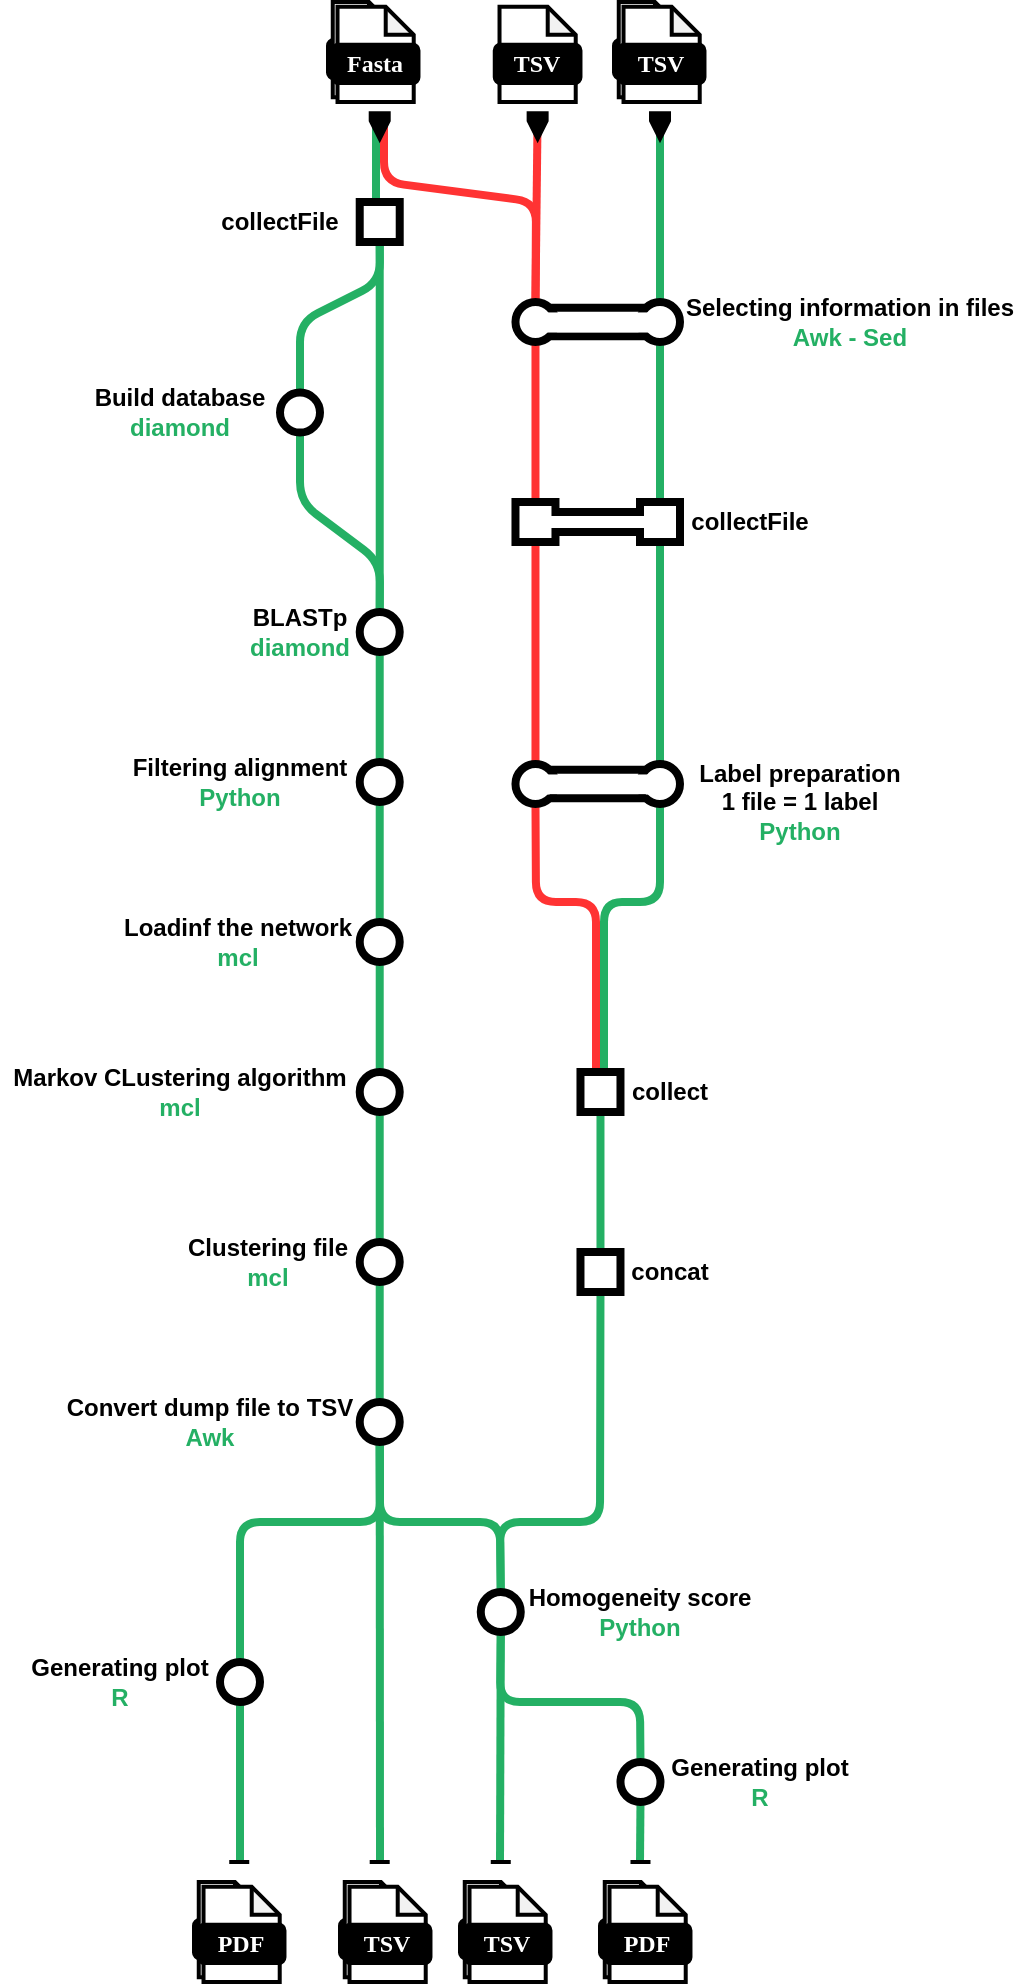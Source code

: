 <mxfile version="24.3.1" type="device">
  <diagram name="Page-1" id="9nXwGs9cTeg_glt61Sc_">
    <mxGraphModel dx="682" dy="383" grid="1" gridSize="10" guides="1" tooltips="1" connect="1" arrows="1" fold="1" page="1" pageScale="1" pageWidth="827" pageHeight="1169" math="0" shadow="0">
      <root>
        <mxCell id="0" />
        <mxCell id="1" parent="0" />
        <mxCell id="K5e5JTWMxoZmhN40_KnM-136" value="" style="endArrow=none;html=1;rounded=1;strokeWidth=4;strokeColor=#FF3333;startSize=2;exitX=0.5;exitY=0;exitDx=0;exitDy=0;" edge="1" parent="1" source="S5FKqw8-091Je8HFVhai-55">
          <mxGeometry width="50" height="50" relative="1" as="geometry">
            <mxPoint x="348" y="170" as="sourcePoint" />
            <mxPoint x="272" y="106" as="targetPoint" />
            <Array as="points">
              <mxPoint x="348" y="150" />
              <mxPoint x="272" y="140" />
            </Array>
          </mxGeometry>
        </mxCell>
        <mxCell id="K5e5JTWMxoZmhN40_KnM-78" value="" style="endArrow=none;html=1;rounded=1;strokeWidth=4;strokeColor=#24B064;exitX=0.5;exitY=1;exitDx=0;exitDy=0;entryX=0.5;entryY=0;entryDx=0;entryDy=0;" edge="1" parent="1" source="K5e5JTWMxoZmhN40_KnM-75" target="S5FKqw8-091Je8HFVhai-32">
          <mxGeometry width="50" height="50" relative="1" as="geometry">
            <mxPoint x="300" y="290" as="sourcePoint" />
            <mxPoint x="340" y="290" as="targetPoint" />
            <Array as="points">
              <mxPoint x="230" y="300" />
              <mxPoint x="270" y="330" />
            </Array>
          </mxGeometry>
        </mxCell>
        <mxCell id="K5e5JTWMxoZmhN40_KnM-52" value="" style="rounded=1;whiteSpace=wrap;html=1;strokeWidth=2;fillColor=#000000;" vertex="1" parent="1">
          <mxGeometry x="244" y="69.048" width="42.859" height="19.048" as="geometry" />
        </mxCell>
        <mxCell id="S5FKqw8-091Je8HFVhai-121" value="" style="endArrow=none;html=1;rounded=1;strokeWidth=4;strokeColor=#FF3333;exitX=0.5;exitY=1;exitDx=0;exitDy=0;" parent="1" source="K5e5JTWMxoZmhN40_KnM-46" edge="1">
          <mxGeometry width="50" height="50" relative="1" as="geometry">
            <mxPoint x="345.74" y="451" as="sourcePoint" />
            <mxPoint x="378" y="584" as="targetPoint" />
            <Array as="points">
              <mxPoint x="348" y="500" />
              <mxPoint x="378" y="500" />
            </Array>
          </mxGeometry>
        </mxCell>
        <mxCell id="S5FKqw8-091Je8HFVhai-114" value="" style="endArrow=none;html=1;rounded=1;strokeWidth=4;strokeColor=#24B064;entryX=0.5;entryY=0;entryDx=0;entryDy=0;exitX=0.5;exitY=1;exitDx=0;exitDy=0;" parent="1" source="S5FKqw8-091Je8HFVhai-56" target="S5FKqw8-091Je8HFVhai-80" edge="1">
          <mxGeometry width="50" height="50" relative="1" as="geometry">
            <mxPoint x="420" y="240" as="sourcePoint" />
            <mxPoint x="750" y="360" as="targetPoint" />
          </mxGeometry>
        </mxCell>
        <mxCell id="S5FKqw8-091Je8HFVhai-1" value="" style="group" parent="1" vertex="1" connectable="0">
          <mxGeometry x="244" y="50" width="45.24" height="50" as="geometry" />
        </mxCell>
        <mxCell id="S5FKqw8-091Je8HFVhai-2" value="" style="shape=note;whiteSpace=wrap;html=1;backgroundOutline=1;darkOpacity=0.05;rounded=1;size=20;strokeWidth=2;" parent="S5FKqw8-091Je8HFVhai-1" vertex="1">
          <mxGeometry x="2.381" width="38.097" height="47.619" as="geometry" />
        </mxCell>
        <mxCell id="S5FKqw8-091Je8HFVhai-4" value="" style="shape=note;whiteSpace=wrap;html=1;backgroundOutline=1;darkOpacity=0.05;rounded=1;size=14;strokeWidth=2;" parent="S5FKqw8-091Je8HFVhai-1" vertex="1">
          <mxGeometry x="4.762" y="2.381" width="38.097" height="47.619" as="geometry" />
        </mxCell>
        <mxCell id="S5FKqw8-091Je8HFVhai-5" value="&lt;font style=&quot;font-size: 12px;&quot; data-font-src=&quot;https://fonts.googleapis.com/css?family=Maven+Pro&quot; face=&quot;Maven Pro&quot; color=&quot;#ffffff&quot;&gt;&lt;b&gt;&lt;font style=&quot;font-size: 12px;&quot;&gt;Fasta&lt;/font&gt;&lt;/b&gt;&lt;/font&gt;" style="rounded=1;whiteSpace=wrap;html=1;strokeWidth=2;fillColor=#000000;" parent="S5FKqw8-091Je8HFVhai-1" vertex="1">
          <mxGeometry x="2.381" y="21.429" width="42.859" height="19.048" as="geometry" />
        </mxCell>
        <mxCell id="S5FKqw8-091Je8HFVhai-33" value="" style="endArrow=none;html=1;rounded=1;strokeWidth=4;strokeColor=#24B064;exitX=0.5;exitY=1;exitDx=0;exitDy=0;entryX=0.5;entryY=0;entryDx=0;entryDy=0;" parent="1" source="K5e5JTWMxoZmhN40_KnM-76" target="S5FKqw8-091Je8HFVhai-32" edge="1">
          <mxGeometry width="50" height="50" relative="1" as="geometry">
            <mxPoint x="269.86" y="174.68" as="sourcePoint" />
            <mxPoint x="270" y="340" as="targetPoint" />
          </mxGeometry>
        </mxCell>
        <mxCell id="S5FKqw8-091Je8HFVhai-34" value="" style="endArrow=none;html=1;rounded=1;strokeWidth=4;strokeColor=#24B064;exitX=0.5;exitY=1;exitDx=0;exitDy=0;entryX=0.5;entryY=0;entryDx=0;entryDy=0;" parent="1" source="S5FKqw8-091Je8HFVhai-32" target="S5FKqw8-091Je8HFVhai-35" edge="1">
          <mxGeometry width="50" height="50" relative="1" as="geometry">
            <mxPoint x="297.48" y="540" as="sourcePoint" />
            <mxPoint x="266" y="550" as="targetPoint" />
          </mxGeometry>
        </mxCell>
        <mxCell id="S5FKqw8-091Je8HFVhai-37" value="" style="endArrow=none;html=1;rounded=1;strokeWidth=4;strokeColor=#24B064;exitX=0.5;exitY=1;exitDx=0;exitDy=0;entryX=0.5;entryY=0;entryDx=0;entryDy=0;" parent="1" source="S5FKqw8-091Je8HFVhai-35" target="S5FKqw8-091Je8HFVhai-36" edge="1">
          <mxGeometry width="50" height="50" relative="1" as="geometry">
            <mxPoint x="326" y="550" as="sourcePoint" />
            <mxPoint x="326" y="630" as="targetPoint" />
          </mxGeometry>
        </mxCell>
        <mxCell id="S5FKqw8-091Je8HFVhai-43" value="" style="endArrow=none;html=1;rounded=1;strokeWidth=4;strokeColor=#24B064;entryX=0.5;entryY=1;entryDx=0;entryDy=0;exitX=0.5;exitY=0;exitDx=0;exitDy=0;" parent="1" source="S5FKqw8-091Je8HFVhai-41" target="S5FKqw8-091Je8HFVhai-36" edge="1">
          <mxGeometry width="50" height="50" relative="1" as="geometry">
            <mxPoint x="356" y="680" as="sourcePoint" />
            <mxPoint x="286" y="670" as="targetPoint" />
          </mxGeometry>
        </mxCell>
        <mxCell id="S5FKqw8-091Je8HFVhai-44" value="" style="endArrow=none;html=1;rounded=1;strokeWidth=4;strokeColor=#24B064;entryX=0.5;entryY=1;entryDx=0;entryDy=0;exitX=0.5;exitY=0;exitDx=0;exitDy=0;" parent="1" source="S5FKqw8-091Je8HFVhai-42" target="S5FKqw8-091Je8HFVhai-41" edge="1">
          <mxGeometry width="50" height="50" relative="1" as="geometry">
            <mxPoint x="276" y="780" as="sourcePoint" />
            <mxPoint x="276" y="670" as="targetPoint" />
          </mxGeometry>
        </mxCell>
        <mxCell id="S5FKqw8-091Je8HFVhai-46" value="&lt;div&gt;&lt;b&gt;Build database&lt;/b&gt;&lt;/div&gt;&lt;div style=&quot;&quot;&gt;&lt;font color=&quot;#24b064&quot;&gt;&lt;b&gt;diamond&lt;/b&gt;&lt;/font&gt;&lt;br&gt;&lt;/div&gt;" style="text;html=1;align=center;verticalAlign=middle;whiteSpace=wrap;rounded=0;" parent="1" vertex="1">
          <mxGeometry x="120" y="240.31" width="100" height="30" as="geometry" />
        </mxCell>
        <mxCell id="S5FKqw8-091Je8HFVhai-47" value="&lt;div&gt;&lt;b&gt;BLASTp&lt;/b&gt;&lt;/div&gt;&lt;div style=&quot;&quot;&gt;&lt;font color=&quot;#24b064&quot; style=&quot;font-size: 12px;&quot;&gt;&lt;b&gt;diamond&lt;br&gt;&lt;/b&gt;&lt;/font&gt;&lt;/div&gt;" style="text;html=1;align=center;verticalAlign=middle;whiteSpace=wrap;rounded=0;" parent="1" vertex="1">
          <mxGeometry x="190" y="350" width="80" height="30" as="geometry" />
        </mxCell>
        <mxCell id="S5FKqw8-091Je8HFVhai-48" value="&lt;div&gt;&lt;b&gt;Filtering alignment&lt;br&gt;&lt;/b&gt;&lt;/div&gt;&lt;div style=&quot;&quot;&gt;&lt;font color=&quot;#24b064&quot;&gt;&lt;b&gt;Python&lt;/b&gt;&lt;/font&gt;&lt;br&gt;&lt;/div&gt;" style="text;html=1;align=center;verticalAlign=middle;whiteSpace=wrap;rounded=0;" parent="1" vertex="1">
          <mxGeometry x="139.86" y="425" width="120" height="30" as="geometry" />
        </mxCell>
        <mxCell id="S5FKqw8-091Je8HFVhai-49" value="&lt;div&gt;&lt;b&gt;Loadinf the network&lt;br&gt;&lt;/b&gt;&lt;/div&gt;&lt;div style=&quot;&quot;&gt;&lt;font color=&quot;#24b064&quot;&gt;&lt;b&gt;mcl&lt;/b&gt;&lt;/font&gt;&lt;br&gt;&lt;/div&gt;" style="text;html=1;align=center;verticalAlign=middle;whiteSpace=wrap;rounded=0;" parent="1" vertex="1">
          <mxGeometry x="139.05" y="505" width="120" height="30" as="geometry" />
        </mxCell>
        <mxCell id="S5FKqw8-091Je8HFVhai-50" value="&lt;div&gt;&lt;b&gt;Markov CLustering algorithm&lt;br&gt;&lt;/b&gt;&lt;/div&gt;&lt;div style=&quot;&quot;&gt;&lt;font style=&quot;font-size: 12px;&quot; color=&quot;#24b064&quot;&gt;&lt;b&gt;mcl&lt;/b&gt;&lt;/font&gt;&lt;br&gt;&lt;/div&gt;" style="text;html=1;align=center;verticalAlign=middle;whiteSpace=wrap;rounded=0;" parent="1" vertex="1">
          <mxGeometry x="80" y="572.5" width="180" height="45" as="geometry" />
        </mxCell>
        <mxCell id="S5FKqw8-091Je8HFVhai-53" value="&lt;div&gt;&lt;b&gt;Clustering file&lt;br&gt;&lt;/b&gt;&lt;/div&gt;&lt;div style=&quot;&quot;&gt;&lt;font color=&quot;#24b064&quot;&gt;&lt;b&gt;mcl&lt;/b&gt;&lt;/font&gt;&lt;br&gt;&lt;/div&gt;" style="text;html=1;align=center;verticalAlign=middle;whiteSpace=wrap;rounded=0;" parent="1" vertex="1">
          <mxGeometry x="169.05" y="665" width="90" height="30" as="geometry" />
        </mxCell>
        <mxCell id="S5FKqw8-091Je8HFVhai-54" value="&lt;div&gt;&lt;b&gt;Convert dump file to TSV&lt;br&gt;&lt;/b&gt;&lt;/div&gt;&lt;div style=&quot;&quot;&gt;&lt;font color=&quot;#24b064&quot;&gt;&lt;b&gt;Awk&lt;br&gt;&lt;/b&gt;&lt;/font&gt;&lt;/div&gt;" style="text;html=1;align=center;verticalAlign=middle;whiteSpace=wrap;rounded=0;" parent="1" vertex="1">
          <mxGeometry x="110.0" y="745" width="150" height="30" as="geometry" />
        </mxCell>
        <mxCell id="S5FKqw8-091Je8HFVhai-59" value="" style="endArrow=none;html=1;rounded=1;strokeWidth=4;strokeColor=#FF3333;entryX=0.5;entryY=0;entryDx=0;entryDy=0;exitX=0;exitY=0.5;exitDx=0;exitDy=0;exitPerimeter=0;" parent="1" target="S5FKqw8-091Je8HFVhai-55" edge="1" source="K5e5JTWMxoZmhN40_KnM-130">
          <mxGeometry width="50" height="50" relative="1" as="geometry">
            <mxPoint x="348.53" y="110" as="sourcePoint" />
            <mxPoint x="350" y="170" as="targetPoint" />
          </mxGeometry>
        </mxCell>
        <mxCell id="S5FKqw8-091Je8HFVhai-61" value="&lt;div&gt;&lt;b&gt;Selecting information in files&lt;br&gt;&lt;/b&gt;&lt;/div&gt;&lt;div style=&quot;&quot;&gt;&lt;font color=&quot;#24b064&quot;&gt;&lt;b&gt;Awk - Sed&lt;/b&gt;&lt;/font&gt;&lt;br&gt;&lt;/div&gt;" style="text;html=1;align=center;verticalAlign=middle;whiteSpace=wrap;rounded=0;" parent="1" vertex="1">
          <mxGeometry x="420" y="195" width="170" height="30" as="geometry" />
        </mxCell>
        <mxCell id="S5FKqw8-091Je8HFVhai-78" value="&lt;div&gt;&lt;b&gt;collectFile&lt;br&gt;&lt;/b&gt;&lt;/div&gt;" style="text;html=1;align=center;verticalAlign=middle;whiteSpace=wrap;rounded=0;" parent="1" vertex="1">
          <mxGeometry x="420" y="295" width="70" height="30" as="geometry" />
        </mxCell>
        <mxCell id="S5FKqw8-091Je8HFVhai-113" value="" style="endArrow=none;html=1;rounded=1;strokeWidth=4;strokeColor=#FF3333;entryX=0.5;entryY=0;entryDx=0;entryDy=0;exitX=0.5;exitY=1;exitDx=0;exitDy=0;" parent="1" source="S5FKqw8-091Je8HFVhai-55" target="S5FKqw8-091Je8HFVhai-77" edge="1">
          <mxGeometry width="50" height="50" relative="1" as="geometry">
            <mxPoint x="348" y="240" as="sourcePoint" />
            <mxPoint x="446" y="360" as="targetPoint" />
          </mxGeometry>
        </mxCell>
        <mxCell id="S5FKqw8-091Je8HFVhai-115" value="" style="endArrow=none;html=1;rounded=1;strokeWidth=4;strokeColor=#FF3333;exitX=0.5;exitY=1;exitDx=0;exitDy=0;entryX=0.5;entryY=0;entryDx=0;entryDy=0;" parent="1" source="S5FKqw8-091Je8HFVhai-77" target="K5e5JTWMxoZmhN40_KnM-46" edge="1">
          <mxGeometry width="50" height="50" relative="1" as="geometry">
            <mxPoint x="436" y="320" as="sourcePoint" />
            <mxPoint x="350" y="400" as="targetPoint" />
          </mxGeometry>
        </mxCell>
        <mxCell id="S5FKqw8-091Je8HFVhai-111" value="" style="group" parent="1" vertex="1" connectable="0">
          <mxGeometry x="337.74" y="300" width="30" height="20" as="geometry" />
        </mxCell>
        <mxCell id="S5FKqw8-091Je8HFVhai-77" value="" style="rounded=1;whiteSpace=wrap;html=1;strokeWidth=4;arcSize=0;" parent="S5FKqw8-091Je8HFVhai-111" vertex="1">
          <mxGeometry width="20" height="20" as="geometry" />
        </mxCell>
        <mxCell id="S5FKqw8-091Je8HFVhai-117" value="" style="endArrow=none;html=1;rounded=1;strokeWidth=4;strokeColor=#24B064;entryX=0.5;entryY=0;entryDx=0;entryDy=0;exitX=0.5;exitY=1;exitDx=0;exitDy=0;" parent="1" source="S5FKqw8-091Je8HFVhai-80" target="K5e5JTWMxoZmhN40_KnM-45" edge="1">
          <mxGeometry width="50" height="50" relative="1" as="geometry">
            <mxPoint x="758.24" y="370" as="sourcePoint" />
            <mxPoint x="604" y="430" as="targetPoint" />
          </mxGeometry>
        </mxCell>
        <mxCell id="S5FKqw8-091Je8HFVhai-126" value="&lt;div&gt;&lt;b&gt;concat&lt;br&gt;&lt;/b&gt;&lt;/div&gt;" style="text;html=1;align=center;verticalAlign=middle;whiteSpace=wrap;rounded=0;" parent="1" vertex="1">
          <mxGeometry x="390.24" y="670" width="50" height="30" as="geometry" />
        </mxCell>
        <mxCell id="S5FKqw8-091Je8HFVhai-135" value="&lt;div&gt;&lt;b&gt;collect&lt;br&gt;&lt;/b&gt;&lt;/div&gt;" style="text;html=1;align=center;verticalAlign=middle;whiteSpace=wrap;rounded=0;" parent="1" vertex="1">
          <mxGeometry x="390.43" y="580" width="50.19" height="30" as="geometry" />
        </mxCell>
        <mxCell id="S5FKqw8-091Je8HFVhai-136" value="" style="endArrow=none;html=1;rounded=1;strokeWidth=4;strokeColor=#24B064;exitX=0.5;exitY=1;exitDx=0;exitDy=0;" parent="1" source="K5e5JTWMxoZmhN40_KnM-45" edge="1">
          <mxGeometry width="50" height="50" relative="1" as="geometry">
            <mxPoint x="410" y="470" as="sourcePoint" />
            <mxPoint x="382" y="583" as="targetPoint" />
            <Array as="points">
              <mxPoint x="410" y="500" />
              <mxPoint x="382" y="500" />
            </Array>
          </mxGeometry>
        </mxCell>
        <mxCell id="S5FKqw8-091Je8HFVhai-137" value="" style="endArrow=none;html=1;rounded=1;strokeWidth=4;strokeColor=#24B064;entryX=0.5;entryY=0;entryDx=0;entryDy=0;exitX=0;exitY=0.5;exitDx=0;exitDy=0;exitPerimeter=0;" parent="1" target="S5FKqw8-091Je8HFVhai-56" edge="1" source="K5e5JTWMxoZmhN40_KnM-132">
          <mxGeometry width="50" height="50" relative="1" as="geometry">
            <mxPoint x="410" y="110" as="sourcePoint" />
            <mxPoint x="420" y="170" as="targetPoint" />
          </mxGeometry>
        </mxCell>
        <mxCell id="S5FKqw8-091Je8HFVhai-41" value="" style="ellipse;whiteSpace=wrap;html=1;aspect=fixed;rounded=1;rotation=0;strokeWidth=4;" parent="1" vertex="1">
          <mxGeometry x="259.86" y="585" width="20" height="20" as="geometry" />
        </mxCell>
        <mxCell id="S5FKqw8-091Je8HFVhai-36" value="" style="ellipse;whiteSpace=wrap;html=1;aspect=fixed;rounded=1;rotation=0;strokeWidth=4;" parent="1" vertex="1">
          <mxGeometry x="259.86" y="510" width="20" height="20" as="geometry" />
        </mxCell>
        <mxCell id="S5FKqw8-091Je8HFVhai-35" value="" style="ellipse;whiteSpace=wrap;html=1;aspect=fixed;rounded=1;rotation=0;strokeWidth=4;" parent="1" vertex="1">
          <mxGeometry x="259.86" y="430" width="20" height="20" as="geometry" />
        </mxCell>
        <mxCell id="S5FKqw8-091Je8HFVhai-80" value="" style="rounded=1;whiteSpace=wrap;html=1;strokeWidth=4;arcSize=0;" parent="1" vertex="1">
          <mxGeometry x="400" y="300" width="20" height="20" as="geometry" />
        </mxCell>
        <mxCell id="S5FKqw8-091Je8HFVhai-56" value="" style="ellipse;whiteSpace=wrap;html=1;aspect=fixed;rounded=1;rotation=0;strokeWidth=4;" parent="1" vertex="1">
          <mxGeometry x="400" y="200" width="20" height="20" as="geometry" />
        </mxCell>
        <mxCell id="S5FKqw8-091Je8HFVhai-55" value="" style="ellipse;whiteSpace=wrap;html=1;aspect=fixed;rounded=1;rotation=0;strokeWidth=4;" parent="1" vertex="1">
          <mxGeometry x="337.74" y="200" width="20" height="20" as="geometry" />
        </mxCell>
        <mxCell id="S5FKqw8-091Je8HFVhai-150" value="" style="endArrow=none;html=1;rounded=1;strokeWidth=4;strokeColor=#24B064;exitX=0.5;exitY=1;exitDx=0;exitDy=0;entryX=0.5;entryY=0;entryDx=0;entryDy=0;" parent="1" source="S5FKqw8-091Je8HFVhai-119" target="S5FKqw8-091Je8HFVhai-128" edge="1">
          <mxGeometry width="50" height="50" relative="1" as="geometry">
            <mxPoint x="588" y="650" as="sourcePoint" />
            <mxPoint x="380" y="680" as="targetPoint" />
          </mxGeometry>
        </mxCell>
        <mxCell id="S5FKqw8-091Je8HFVhai-119" value="" style="rounded=1;whiteSpace=wrap;html=1;strokeWidth=4;arcSize=0;" parent="1" vertex="1">
          <mxGeometry x="370.24" y="585" width="20" height="20" as="geometry" />
        </mxCell>
        <mxCell id="S5FKqw8-091Je8HFVhai-169" value="&lt;div&gt;&lt;b&gt;collectFile&lt;br&gt;&lt;/b&gt;&lt;/div&gt;" style="text;html=1;align=center;verticalAlign=middle;whiteSpace=wrap;rounded=0;" parent="1" vertex="1">
          <mxGeometry x="180.67" y="144.68" width="78.38" height="30" as="geometry" />
        </mxCell>
        <mxCell id="S5FKqw8-091Je8HFVhai-177" value="" style="endArrow=none;html=1;rounded=1;strokeWidth=4;strokeColor=#24B064;entryX=0.5;entryY=1;entryDx=0;entryDy=0;exitX=0.5;exitY=0;exitDx=0;exitDy=0;" parent="1" source="S5FKqw8-091Je8HFVhai-154" target="S5FKqw8-091Je8HFVhai-42" edge="1">
          <mxGeometry width="50" height="50" relative="1" as="geometry">
            <mxPoint x="270.6" y="860" as="sourcePoint" />
            <mxPoint x="270.6" y="790" as="targetPoint" />
          </mxGeometry>
        </mxCell>
        <mxCell id="S5FKqw8-091Je8HFVhai-42" value="" style="ellipse;whiteSpace=wrap;html=1;aspect=fixed;rounded=1;rotation=0;strokeWidth=4;" parent="1" vertex="1">
          <mxGeometry x="259.86" y="670" width="20" height="20" as="geometry" />
        </mxCell>
        <mxCell id="S5FKqw8-091Je8HFVhai-184" value="" style="endArrow=none;html=1;rounded=1;strokeWidth=4;strokeColor=#24B064;entryX=0.5;entryY=1;entryDx=0;entryDy=0;exitX=0.5;exitY=0;exitDx=0;exitDy=0;" parent="1" source="S5FKqw8-091Je8HFVhai-182" target="S5FKqw8-091Je8HFVhai-154" edge="1">
          <mxGeometry width="50" height="50" relative="1" as="geometry">
            <mxPoint x="310" y="830" as="sourcePoint" />
            <mxPoint x="271" y="800" as="targetPoint" />
            <Array as="points">
              <mxPoint x="330" y="810" />
              <mxPoint x="270" y="810" />
            </Array>
          </mxGeometry>
        </mxCell>
        <mxCell id="S5FKqw8-091Je8HFVhai-186" value="&lt;div&gt;&lt;b&gt;Homogeneity score&lt;br&gt;&lt;/b&gt;&lt;/div&gt;&lt;div style=&quot;&quot;&gt;&lt;font color=&quot;#24b064&quot;&gt;&lt;b&gt;Python&lt;br&gt;&lt;/b&gt;&lt;/font&gt;&lt;/div&gt;" style="text;html=1;align=center;verticalAlign=middle;whiteSpace=wrap;rounded=0;" parent="1" vertex="1">
          <mxGeometry x="340.38" y="840" width="120.24" height="30" as="geometry" />
        </mxCell>
        <mxCell id="S5FKqw8-091Je8HFVhai-191" value="" style="endArrow=none;html=1;rounded=1;strokeWidth=4;strokeColor=#24B064;entryX=0.5;entryY=0;entryDx=0;entryDy=0;exitX=0.5;exitY=1;exitDx=0;exitDy=0;" parent="1" source="S5FKqw8-091Je8HFVhai-182" target="S5FKqw8-091Je8HFVhai-190" edge="1">
          <mxGeometry width="50" height="50" relative="1" as="geometry">
            <mxPoint x="446.18" y="930" as="sourcePoint" />
            <mxPoint x="446.18" y="1042" as="targetPoint" />
            <Array as="points">
              <mxPoint x="330" y="900" />
              <mxPoint x="400" y="900" />
            </Array>
          </mxGeometry>
        </mxCell>
        <mxCell id="K5e5JTWMxoZmhN40_KnM-26" value="" style="endArrow=none;html=1;rounded=1;strokeWidth=4;exitX=1;exitY=0;exitDx=0;exitDy=0;entryX=0;entryY=0;entryDx=0;entryDy=0;" edge="1" parent="1" source="S5FKqw8-091Je8HFVhai-55" target="S5FKqw8-091Je8HFVhai-56">
          <mxGeometry width="50" height="50" relative="1" as="geometry">
            <mxPoint x="359" y="195" as="sourcePoint" />
            <mxPoint x="399" y="195" as="targetPoint" />
          </mxGeometry>
        </mxCell>
        <mxCell id="K5e5JTWMxoZmhN40_KnM-27" value="" style="endArrow=none;html=1;rounded=1;strokeWidth=4;exitX=1;exitY=1;exitDx=0;exitDy=0;entryX=0;entryY=1;entryDx=0;entryDy=0;" edge="1" parent="1" source="S5FKqw8-091Je8HFVhai-55" target="S5FKqw8-091Je8HFVhai-56">
          <mxGeometry width="50" height="50" relative="1" as="geometry">
            <mxPoint x="359" y="225" as="sourcePoint" />
            <mxPoint x="399" y="225" as="targetPoint" />
          </mxGeometry>
        </mxCell>
        <mxCell id="K5e5JTWMxoZmhN40_KnM-29" value="" style="endArrow=none;html=1;rounded=1;strokeWidth=4;exitX=1;exitY=0.75;exitDx=0;exitDy=0;entryX=0;entryY=0.75;entryDx=0;entryDy=0;" edge="1" parent="1" source="S5FKqw8-091Je8HFVhai-77" target="S5FKqw8-091Je8HFVhai-80">
          <mxGeometry width="50" height="50" relative="1" as="geometry">
            <mxPoint x="430" y="270" as="sourcePoint" />
            <mxPoint x="470" y="270" as="targetPoint" />
          </mxGeometry>
        </mxCell>
        <mxCell id="K5e5JTWMxoZmhN40_KnM-32" value="" style="endArrow=none;html=1;rounded=1;strokeWidth=2;strokeColor=#FFFFFF;" edge="1" parent="1">
          <mxGeometry width="50" height="50" relative="1" as="geometry">
            <mxPoint x="375" y="308" as="sourcePoint" />
            <mxPoint x="411" y="307.99" as="targetPoint" />
          </mxGeometry>
        </mxCell>
        <mxCell id="K5e5JTWMxoZmhN40_KnM-28" value="" style="endArrow=none;html=1;rounded=1;strokeWidth=4;entryX=0;entryY=0.25;entryDx=0;entryDy=0;exitX=1;exitY=0.25;exitDx=0;exitDy=0;" edge="1" parent="1" source="S5FKqw8-091Je8HFVhai-77" target="S5FKqw8-091Je8HFVhai-80">
          <mxGeometry width="50" height="50" relative="1" as="geometry">
            <mxPoint x="359" y="299.78" as="sourcePoint" />
            <mxPoint x="399" y="299.78" as="targetPoint" />
          </mxGeometry>
        </mxCell>
        <mxCell id="K5e5JTWMxoZmhN40_KnM-35" value="" style="endArrow=none;html=1;rounded=1;strokeWidth=2;strokeColor=#FFFFFF;" edge="1" parent="1">
          <mxGeometry width="50" height="50" relative="1" as="geometry">
            <mxPoint x="377" y="310" as="sourcePoint" />
            <mxPoint x="413" y="309.99" as="targetPoint" />
          </mxGeometry>
        </mxCell>
        <mxCell id="K5e5JTWMxoZmhN40_KnM-36" value="" style="endArrow=none;html=1;rounded=1;strokeWidth=2;strokeColor=#FFFFFF;" edge="1" parent="1">
          <mxGeometry width="50" height="50" relative="1" as="geometry">
            <mxPoint x="375" y="312" as="sourcePoint" />
            <mxPoint x="411" y="311.99" as="targetPoint" />
          </mxGeometry>
        </mxCell>
        <mxCell id="K5e5JTWMxoZmhN40_KnM-37" value="" style="endArrow=none;html=1;rounded=1;strokeWidth=2;strokeColor=#FFFFFF;" edge="1" parent="1">
          <mxGeometry width="50" height="50" relative="1" as="geometry">
            <mxPoint x="354" y="312" as="sourcePoint" />
            <mxPoint x="390" y="311.99" as="targetPoint" />
          </mxGeometry>
        </mxCell>
        <mxCell id="K5e5JTWMxoZmhN40_KnM-38" value="" style="endArrow=none;html=1;rounded=1;strokeWidth=2;strokeColor=#FFFFFF;" edge="1" parent="1">
          <mxGeometry width="50" height="50" relative="1" as="geometry">
            <mxPoint x="354" y="308" as="sourcePoint" />
            <mxPoint x="390" y="307.99" as="targetPoint" />
          </mxGeometry>
        </mxCell>
        <mxCell id="K5e5JTWMxoZmhN40_KnM-39" value="" style="endArrow=none;html=1;rounded=1;strokeWidth=2;strokeColor=#FFFFFF;" edge="1" parent="1">
          <mxGeometry width="50" height="50" relative="1" as="geometry">
            <mxPoint x="353" y="309" as="sourcePoint" />
            <mxPoint x="389" y="308.99" as="targetPoint" />
          </mxGeometry>
        </mxCell>
        <mxCell id="K5e5JTWMxoZmhN40_KnM-40" value="" style="endArrow=none;html=1;rounded=1;strokeWidth=2;strokeColor=#FFFFFF;" edge="1" parent="1">
          <mxGeometry width="50" height="50" relative="1" as="geometry">
            <mxPoint x="353" y="311" as="sourcePoint" />
            <mxPoint x="389" y="310.99" as="targetPoint" />
          </mxGeometry>
        </mxCell>
        <mxCell id="K5e5JTWMxoZmhN40_KnM-41" value="" style="endArrow=none;html=1;rounded=1;strokeWidth=2;strokeColor=#FFFFFF;" edge="1" parent="1">
          <mxGeometry width="50" height="50" relative="1" as="geometry">
            <mxPoint x="377" y="311" as="sourcePoint" />
            <mxPoint x="413" y="310.99" as="targetPoint" />
          </mxGeometry>
        </mxCell>
        <mxCell id="K5e5JTWMxoZmhN40_KnM-42" value="" style="endArrow=none;html=1;rounded=1;strokeWidth=2;strokeColor=#FFFFFF;" edge="1" parent="1">
          <mxGeometry width="50" height="50" relative="1" as="geometry">
            <mxPoint x="348" y="310" as="sourcePoint" />
            <mxPoint x="384" y="309.99" as="targetPoint" />
          </mxGeometry>
        </mxCell>
        <mxCell id="K5e5JTWMxoZmhN40_KnM-43" value="" style="endArrow=none;html=1;rounded=1;strokeWidth=2;strokeColor=#FFFFFF;" edge="1" parent="1">
          <mxGeometry width="50" height="50" relative="1" as="geometry">
            <mxPoint x="373" y="309" as="sourcePoint" />
            <mxPoint x="409" y="308.99" as="targetPoint" />
          </mxGeometry>
        </mxCell>
        <mxCell id="K5e5JTWMxoZmhN40_KnM-45" value="" style="ellipse;whiteSpace=wrap;html=1;aspect=fixed;rounded=1;rotation=0;strokeWidth=4;" vertex="1" parent="1">
          <mxGeometry x="400" y="431" width="20" height="20" as="geometry" />
        </mxCell>
        <mxCell id="K5e5JTWMxoZmhN40_KnM-46" value="" style="ellipse;whiteSpace=wrap;html=1;aspect=fixed;rounded=1;rotation=0;strokeWidth=4;" vertex="1" parent="1">
          <mxGeometry x="337.74" y="431" width="20" height="20" as="geometry" />
        </mxCell>
        <mxCell id="K5e5JTWMxoZmhN40_KnM-47" value="" style="rounded=0;whiteSpace=wrap;html=1;strokeWidth=0;rotation=90;strokeColor=#FFFFFF;" vertex="1" parent="1">
          <mxGeometry x="372.74" y="405.69" width="10" height="70.63" as="geometry" />
        </mxCell>
        <mxCell id="K5e5JTWMxoZmhN40_KnM-48" value="" style="endArrow=none;html=1;rounded=1;strokeWidth=4;exitX=1;exitY=0;exitDx=0;exitDy=0;entryX=0;entryY=0;entryDx=0;entryDy=0;" edge="1" parent="1" source="K5e5JTWMxoZmhN40_KnM-46" target="K5e5JTWMxoZmhN40_KnM-45">
          <mxGeometry width="50" height="50" relative="1" as="geometry">
            <mxPoint x="359" y="426" as="sourcePoint" />
            <mxPoint x="390" y="430" as="targetPoint" />
          </mxGeometry>
        </mxCell>
        <mxCell id="K5e5JTWMxoZmhN40_KnM-49" value="" style="endArrow=none;html=1;rounded=1;strokeWidth=4;exitX=1;exitY=1;exitDx=0;exitDy=0;entryX=0;entryY=1;entryDx=0;entryDy=0;" edge="1" parent="1" source="K5e5JTWMxoZmhN40_KnM-46" target="K5e5JTWMxoZmhN40_KnM-45">
          <mxGeometry width="50" height="50" relative="1" as="geometry">
            <mxPoint x="359" y="456" as="sourcePoint" />
            <mxPoint x="390" y="450" as="targetPoint" />
          </mxGeometry>
        </mxCell>
        <mxCell id="K5e5JTWMxoZmhN40_KnM-53" value="" style="rounded=1;whiteSpace=wrap;html=1;strokeWidth=2;fillColor=#000000;" vertex="1" parent="1">
          <mxGeometry x="387" y="69.048" width="42.859" height="19.048" as="geometry" />
        </mxCell>
        <mxCell id="K5e5JTWMxoZmhN40_KnM-54" value="" style="group" vertex="1" connectable="0" parent="1">
          <mxGeometry x="387" y="50" width="45.24" height="50" as="geometry" />
        </mxCell>
        <mxCell id="K5e5JTWMxoZmhN40_KnM-55" value="" style="shape=note;whiteSpace=wrap;html=1;backgroundOutline=1;darkOpacity=0.05;rounded=1;size=20;strokeWidth=2;" vertex="1" parent="K5e5JTWMxoZmhN40_KnM-54">
          <mxGeometry x="2.381" width="38.097" height="47.619" as="geometry" />
        </mxCell>
        <mxCell id="K5e5JTWMxoZmhN40_KnM-56" value="" style="shape=note;whiteSpace=wrap;html=1;backgroundOutline=1;darkOpacity=0.05;rounded=1;size=14;strokeWidth=2;" vertex="1" parent="K5e5JTWMxoZmhN40_KnM-54">
          <mxGeometry x="4.762" y="2.381" width="38.097" height="47.619" as="geometry" />
        </mxCell>
        <mxCell id="K5e5JTWMxoZmhN40_KnM-57" value="&lt;font color=&quot;#ffffff&quot; face=&quot;Maven Pro&quot;&gt;&lt;b&gt;TSV&lt;/b&gt;&lt;/font&gt;" style="rounded=1;whiteSpace=wrap;html=1;strokeWidth=2;fillColor=#000000;" vertex="1" parent="K5e5JTWMxoZmhN40_KnM-54">
          <mxGeometry x="2.381" y="21.429" width="42.859" height="19.048" as="geometry" />
        </mxCell>
        <mxCell id="K5e5JTWMxoZmhN40_KnM-74" value="" style="endArrow=none;html=1;rounded=1;strokeWidth=4;strokeColor=#24B064;entryX=0.5;entryY=1;entryDx=0;entryDy=0;exitX=0.5;exitY=0;exitDx=0;exitDy=0;" edge="1" parent="1" source="S5FKqw8-091Je8HFVhai-182" target="S5FKqw8-091Je8HFVhai-128">
          <mxGeometry width="50" height="50" relative="1" as="geometry">
            <mxPoint x="340" y="830" as="sourcePoint" />
            <mxPoint x="380" y="700" as="targetPoint" />
            <Array as="points">
              <mxPoint x="330" y="810" />
              <mxPoint x="380" y="810" />
            </Array>
          </mxGeometry>
        </mxCell>
        <mxCell id="S5FKqw8-091Je8HFVhai-128" value="" style="rounded=1;whiteSpace=wrap;html=1;strokeWidth=4;arcSize=0;" parent="1" vertex="1">
          <mxGeometry x="370.24" y="675" width="20" height="20" as="geometry" />
        </mxCell>
        <mxCell id="K5e5JTWMxoZmhN40_KnM-77" value="" style="endArrow=none;html=1;rounded=1;strokeWidth=4;strokeColor=#24B064;entryX=0.5;entryY=0;entryDx=0;entryDy=0;exitX=0.5;exitY=1;exitDx=0;exitDy=0;" edge="1" parent="1" source="K5e5JTWMxoZmhN40_KnM-76" target="K5e5JTWMxoZmhN40_KnM-75">
          <mxGeometry width="50" height="50" relative="1" as="geometry">
            <mxPoint x="219" y="210" as="sourcePoint" />
            <mxPoint x="220" y="230" as="targetPoint" />
            <Array as="points">
              <mxPoint x="270" y="190" />
              <mxPoint x="230" y="210" />
            </Array>
          </mxGeometry>
        </mxCell>
        <mxCell id="K5e5JTWMxoZmhN40_KnM-75" value="" style="ellipse;whiteSpace=wrap;html=1;aspect=fixed;rounded=1;rotation=0;strokeWidth=4;" vertex="1" parent="1">
          <mxGeometry x="220" y="245.31" width="20" height="20" as="geometry" />
        </mxCell>
        <mxCell id="S5FKqw8-091Je8HFVhai-32" value="" style="ellipse;whiteSpace=wrap;html=1;aspect=fixed;rounded=1;rotation=0;strokeWidth=4;" parent="1" vertex="1">
          <mxGeometry x="259.86" y="355" width="20" height="20" as="geometry" />
        </mxCell>
        <mxCell id="K5e5JTWMxoZmhN40_KnM-79" value="&lt;div&gt;&lt;b&gt;Label preparation&lt;/b&gt;&lt;/div&gt;&lt;div&gt;&lt;b&gt;1 file = 1 label&lt;br&gt;&lt;/b&gt;&lt;/div&gt;&lt;div style=&quot;&quot;&gt;&lt;font color=&quot;#24b064&quot;&gt;&lt;b&gt;Python&lt;/b&gt;&lt;/font&gt;&lt;br&gt;&lt;/div&gt;" style="text;html=1;align=center;verticalAlign=middle;whiteSpace=wrap;rounded=0;" vertex="1" parent="1">
          <mxGeometry x="420" y="425" width="120" height="49" as="geometry" />
        </mxCell>
        <mxCell id="K5e5JTWMxoZmhN40_KnM-80" value="" style="shape=note;whiteSpace=wrap;html=1;backgroundOutline=1;darkOpacity=0.05;rounded=1;size=14;strokeWidth=2;" vertex="1" parent="1">
          <mxGeometry x="329.762" y="52.381" width="38.097" height="47.619" as="geometry" />
        </mxCell>
        <mxCell id="K5e5JTWMxoZmhN40_KnM-81" value="&lt;font color=&quot;#ffffff&quot; face=&quot;Maven Pro&quot;&gt;&lt;b&gt;TSV&lt;/b&gt;&lt;/font&gt;" style="rounded=1;whiteSpace=wrap;html=1;strokeWidth=2;fillColor=#000000;" vertex="1" parent="1">
          <mxGeometry x="327.381" y="71.429" width="42.859" height="19.048" as="geometry" />
        </mxCell>
        <mxCell id="K5e5JTWMxoZmhN40_KnM-86" value="&lt;div&gt;&lt;b&gt;Generating plot&lt;br&gt;&lt;/b&gt;&lt;/div&gt;&lt;div style=&quot;&quot;&gt;&lt;font color=&quot;#24b064&quot;&gt;&lt;b&gt;R&lt;br&gt;&lt;/b&gt;&lt;/font&gt;&lt;/div&gt;" style="text;html=1;align=center;verticalAlign=middle;whiteSpace=wrap;rounded=0;" vertex="1" parent="1">
          <mxGeometry x="80" y="875" width="120.24" height="30" as="geometry" />
        </mxCell>
        <mxCell id="K5e5JTWMxoZmhN40_KnM-87" value="&lt;div&gt;&lt;b&gt;Generating plot&lt;br&gt;&lt;/b&gt;&lt;/div&gt;&lt;div style=&quot;&quot;&gt;&lt;font color=&quot;#24b064&quot;&gt;&lt;b&gt;R&lt;br&gt;&lt;/b&gt;&lt;/font&gt;&lt;/div&gt;" style="text;html=1;align=center;verticalAlign=middle;whiteSpace=wrap;rounded=0;" vertex="1" parent="1">
          <mxGeometry x="410.24" y="925" width="100" height="30" as="geometry" />
        </mxCell>
        <mxCell id="K5e5JTWMxoZmhN40_KnM-89" value="" style="endArrow=none;html=1;rounded=1;strokeWidth=4;strokeColor=#24B064;entryX=0.5;entryY=1;entryDx=0;entryDy=0;exitX=0.5;exitY=0;exitDx=0;exitDy=0;" edge="1" parent="1" source="S5FKqw8-091Je8HFVhai-188" target="S5FKqw8-091Je8HFVhai-154">
          <mxGeometry width="50" height="50" relative="1" as="geometry">
            <mxPoint x="230" y="840" as="sourcePoint" />
            <mxPoint x="234.05" y="820" as="targetPoint" />
            <Array as="points">
              <mxPoint x="200" y="810" />
              <mxPoint x="270" y="810" />
            </Array>
          </mxGeometry>
        </mxCell>
        <mxCell id="K5e5JTWMxoZmhN40_KnM-90" value="" style="endArrow=none;html=1;rounded=1;strokeWidth=4;strokeColor=#24B064;exitX=0.5;exitY=1;exitDx=0;exitDy=0;" edge="1" parent="1" source="S5FKqw8-091Je8HFVhai-154">
          <mxGeometry width="50" height="50" relative="1" as="geometry">
            <mxPoint x="270" y="870" as="sourcePoint" />
            <mxPoint x="270" y="980" as="targetPoint" />
          </mxGeometry>
        </mxCell>
        <mxCell id="S5FKqw8-091Je8HFVhai-154" value="" style="ellipse;whiteSpace=wrap;html=1;aspect=fixed;rounded=1;rotation=0;strokeWidth=4;" parent="1" vertex="1">
          <mxGeometry x="259.86" y="750" width="20" height="20" as="geometry" />
        </mxCell>
        <mxCell id="K5e5JTWMxoZmhN40_KnM-101" value="" style="group" vertex="1" connectable="0" parent="1">
          <mxGeometry x="250" y="990" width="45.24" height="50" as="geometry" />
        </mxCell>
        <mxCell id="K5e5JTWMxoZmhN40_KnM-96" value="" style="rounded=1;whiteSpace=wrap;html=1;strokeWidth=2;fillColor=#000000;" vertex="1" parent="K5e5JTWMxoZmhN40_KnM-101">
          <mxGeometry y="19.048" width="42.859" height="19.048" as="geometry" />
        </mxCell>
        <mxCell id="K5e5JTWMxoZmhN40_KnM-97" value="" style="group" vertex="1" connectable="0" parent="K5e5JTWMxoZmhN40_KnM-101">
          <mxGeometry width="45.24" height="50" as="geometry" />
        </mxCell>
        <mxCell id="K5e5JTWMxoZmhN40_KnM-98" value="" style="shape=note;whiteSpace=wrap;html=1;backgroundOutline=1;darkOpacity=0.05;rounded=1;size=20;strokeWidth=2;" vertex="1" parent="K5e5JTWMxoZmhN40_KnM-97">
          <mxGeometry x="2.381" width="38.097" height="47.619" as="geometry" />
        </mxCell>
        <mxCell id="K5e5JTWMxoZmhN40_KnM-99" value="" style="shape=note;whiteSpace=wrap;html=1;backgroundOutline=1;darkOpacity=0.05;rounded=1;size=14;strokeWidth=2;" vertex="1" parent="K5e5JTWMxoZmhN40_KnM-97">
          <mxGeometry x="4.762" y="2.381" width="38.097" height="47.619" as="geometry" />
        </mxCell>
        <mxCell id="K5e5JTWMxoZmhN40_KnM-100" value="&lt;font color=&quot;#ffffff&quot; face=&quot;Maven Pro&quot;&gt;&lt;b&gt;TSV&lt;/b&gt;&lt;/font&gt;" style="rounded=1;whiteSpace=wrap;html=1;strokeWidth=2;fillColor=#000000;" vertex="1" parent="K5e5JTWMxoZmhN40_KnM-97">
          <mxGeometry x="2.381" y="21.429" width="42.859" height="19.048" as="geometry" />
        </mxCell>
        <mxCell id="K5e5JTWMxoZmhN40_KnM-103" value="" style="endArrow=none;html=1;rounded=1;strokeWidth=4;strokeColor=#24B064;exitX=0.5;exitY=1;exitDx=0;exitDy=0;" edge="1" parent="1" source="S5FKqw8-091Je8HFVhai-188">
          <mxGeometry width="50" height="50" relative="1" as="geometry">
            <mxPoint x="210" y="900" as="sourcePoint" />
            <mxPoint x="200" y="980" as="targetPoint" />
          </mxGeometry>
        </mxCell>
        <mxCell id="K5e5JTWMxoZmhN40_KnM-105" value="" style="group" vertex="1" connectable="0" parent="1">
          <mxGeometry x="177" y="990" width="45.24" height="50" as="geometry" />
        </mxCell>
        <mxCell id="K5e5JTWMxoZmhN40_KnM-106" value="" style="rounded=1;whiteSpace=wrap;html=1;strokeWidth=2;fillColor=#000000;" vertex="1" parent="K5e5JTWMxoZmhN40_KnM-105">
          <mxGeometry y="19.048" width="42.859" height="19.048" as="geometry" />
        </mxCell>
        <mxCell id="K5e5JTWMxoZmhN40_KnM-107" value="" style="group" vertex="1" connectable="0" parent="K5e5JTWMxoZmhN40_KnM-105">
          <mxGeometry width="45.24" height="50" as="geometry" />
        </mxCell>
        <mxCell id="K5e5JTWMxoZmhN40_KnM-108" value="" style="shape=note;whiteSpace=wrap;html=1;backgroundOutline=1;darkOpacity=0.05;rounded=1;size=20;strokeWidth=2;" vertex="1" parent="K5e5JTWMxoZmhN40_KnM-107">
          <mxGeometry x="2.381" width="38.097" height="47.619" as="geometry" />
        </mxCell>
        <mxCell id="K5e5JTWMxoZmhN40_KnM-109" value="" style="shape=note;whiteSpace=wrap;html=1;backgroundOutline=1;darkOpacity=0.05;rounded=1;size=14;strokeWidth=2;" vertex="1" parent="K5e5JTWMxoZmhN40_KnM-107">
          <mxGeometry x="4.762" y="2.381" width="38.097" height="47.619" as="geometry" />
        </mxCell>
        <mxCell id="K5e5JTWMxoZmhN40_KnM-110" value="&lt;font color=&quot;#ffffff&quot; face=&quot;Maven Pro&quot;&gt;&lt;b&gt;PDF&lt;/b&gt;&lt;/font&gt;" style="rounded=1;whiteSpace=wrap;html=1;strokeWidth=2;fillColor=#000000;" vertex="1" parent="K5e5JTWMxoZmhN40_KnM-107">
          <mxGeometry x="2.381" y="21.429" width="42.859" height="19.048" as="geometry" />
        </mxCell>
        <mxCell id="K5e5JTWMxoZmhN40_KnM-111" value="" style="group" vertex="1" connectable="0" parent="1">
          <mxGeometry x="380" y="990" width="45.24" height="50" as="geometry" />
        </mxCell>
        <mxCell id="K5e5JTWMxoZmhN40_KnM-112" value="" style="rounded=1;whiteSpace=wrap;html=1;strokeWidth=2;fillColor=#000000;" vertex="1" parent="K5e5JTWMxoZmhN40_KnM-111">
          <mxGeometry y="19.048" width="42.859" height="19.048" as="geometry" />
        </mxCell>
        <mxCell id="K5e5JTWMxoZmhN40_KnM-113" value="" style="group" vertex="1" connectable="0" parent="K5e5JTWMxoZmhN40_KnM-111">
          <mxGeometry width="45.24" height="50" as="geometry" />
        </mxCell>
        <mxCell id="K5e5JTWMxoZmhN40_KnM-114" value="" style="shape=note;whiteSpace=wrap;html=1;backgroundOutline=1;darkOpacity=0.05;rounded=1;size=20;strokeWidth=2;" vertex="1" parent="K5e5JTWMxoZmhN40_KnM-113">
          <mxGeometry x="2.381" width="38.097" height="47.619" as="geometry" />
        </mxCell>
        <mxCell id="K5e5JTWMxoZmhN40_KnM-115" value="" style="shape=note;whiteSpace=wrap;html=1;backgroundOutline=1;darkOpacity=0.05;rounded=1;size=14;strokeWidth=2;" vertex="1" parent="K5e5JTWMxoZmhN40_KnM-113">
          <mxGeometry x="4.762" y="2.381" width="38.097" height="47.619" as="geometry" />
        </mxCell>
        <mxCell id="K5e5JTWMxoZmhN40_KnM-116" value="&lt;font color=&quot;#ffffff&quot; face=&quot;Maven Pro&quot;&gt;&lt;b&gt;PDF&lt;/b&gt;&lt;/font&gt;" style="rounded=1;whiteSpace=wrap;html=1;strokeWidth=2;fillColor=#000000;" vertex="1" parent="K5e5JTWMxoZmhN40_KnM-113">
          <mxGeometry x="2.381" y="21.429" width="42.859" height="19.048" as="geometry" />
        </mxCell>
        <mxCell id="K5e5JTWMxoZmhN40_KnM-117" value="" style="endArrow=none;html=1;rounded=1;strokeWidth=4;strokeColor=#24B064;entryX=0.5;entryY=1;entryDx=0;entryDy=0;" edge="1" parent="1" target="S5FKqw8-091Je8HFVhai-190">
          <mxGeometry width="50" height="50" relative="1" as="geometry">
            <mxPoint x="400" y="980" as="sourcePoint" />
            <mxPoint x="320" y="950" as="targetPoint" />
          </mxGeometry>
        </mxCell>
        <mxCell id="S5FKqw8-091Je8HFVhai-190" value="" style="ellipse;whiteSpace=wrap;html=1;aspect=fixed;rounded=1;rotation=0;strokeWidth=4;" parent="1" vertex="1">
          <mxGeometry x="390.24" y="930" width="20" height="20" as="geometry" />
        </mxCell>
        <mxCell id="K5e5JTWMxoZmhN40_KnM-118" value="" style="endArrow=none;html=1;rounded=1;strokeWidth=4;strokeColor=#24B064;entryX=0.5;entryY=1;entryDx=0;entryDy=0;" edge="1" parent="1" target="S5FKqw8-091Je8HFVhai-182">
          <mxGeometry width="50" height="50" relative="1" as="geometry">
            <mxPoint x="330" y="980" as="sourcePoint" />
            <mxPoint x="320" y="950" as="targetPoint" />
          </mxGeometry>
        </mxCell>
        <mxCell id="K5e5JTWMxoZmhN40_KnM-121" value="" style="group" vertex="1" connectable="0" parent="1">
          <mxGeometry x="310" y="990" width="45.24" height="50" as="geometry" />
        </mxCell>
        <mxCell id="K5e5JTWMxoZmhN40_KnM-122" value="" style="rounded=1;whiteSpace=wrap;html=1;strokeWidth=2;fillColor=#000000;" vertex="1" parent="K5e5JTWMxoZmhN40_KnM-121">
          <mxGeometry y="19.048" width="42.859" height="19.048" as="geometry" />
        </mxCell>
        <mxCell id="K5e5JTWMxoZmhN40_KnM-123" value="" style="group" vertex="1" connectable="0" parent="K5e5JTWMxoZmhN40_KnM-121">
          <mxGeometry width="45.24" height="50" as="geometry" />
        </mxCell>
        <mxCell id="K5e5JTWMxoZmhN40_KnM-124" value="" style="shape=note;whiteSpace=wrap;html=1;backgroundOutline=1;darkOpacity=0.05;rounded=1;size=20;strokeWidth=2;" vertex="1" parent="K5e5JTWMxoZmhN40_KnM-123">
          <mxGeometry x="2.381" width="38.097" height="47.619" as="geometry" />
        </mxCell>
        <mxCell id="K5e5JTWMxoZmhN40_KnM-125" value="" style="shape=note;whiteSpace=wrap;html=1;backgroundOutline=1;darkOpacity=0.05;rounded=1;size=14;strokeWidth=2;" vertex="1" parent="K5e5JTWMxoZmhN40_KnM-123">
          <mxGeometry x="4.762" y="2.381" width="38.097" height="47.619" as="geometry" />
        </mxCell>
        <mxCell id="K5e5JTWMxoZmhN40_KnM-126" value="&lt;font color=&quot;#ffffff&quot; face=&quot;Maven Pro&quot;&gt;&lt;b&gt;TSV&lt;/b&gt;&lt;/font&gt;" style="rounded=1;whiteSpace=wrap;html=1;strokeWidth=2;fillColor=#000000;" vertex="1" parent="K5e5JTWMxoZmhN40_KnM-123">
          <mxGeometry x="2.381" y="21.429" width="42.859" height="19.048" as="geometry" />
        </mxCell>
        <mxCell id="S5FKqw8-091Je8HFVhai-182" value="" style="ellipse;whiteSpace=wrap;html=1;aspect=fixed;rounded=1;rotation=0;strokeWidth=4;" parent="1" vertex="1">
          <mxGeometry x="320.38" y="845" width="20" height="20" as="geometry" />
        </mxCell>
        <mxCell id="S5FKqw8-091Je8HFVhai-188" value="" style="ellipse;whiteSpace=wrap;html=1;aspect=fixed;rounded=1;rotation=0;strokeWidth=4;" parent="1" vertex="1">
          <mxGeometry x="190" y="880" width="20" height="20" as="geometry" />
        </mxCell>
        <mxCell id="K5e5JTWMxoZmhN40_KnM-23" value="" style="rounded=0;whiteSpace=wrap;html=1;strokeWidth=0;rotation=90;strokeColor=#FFFFFF;" vertex="1" parent="1">
          <mxGeometry x="374.81" y="174.68" width="10" height="70.63" as="geometry" />
        </mxCell>
        <mxCell id="K5e5JTWMxoZmhN40_KnM-129" value="" style="endArrow=none;html=1;rounded=1;strokeWidth=4;strokeColor=#24B064;" edge="1" parent="1">
          <mxGeometry width="50" height="50" relative="1" as="geometry">
            <mxPoint x="268" y="150" as="sourcePoint" />
            <mxPoint x="268" y="111" as="targetPoint" />
          </mxGeometry>
        </mxCell>
        <mxCell id="K5e5JTWMxoZmhN40_KnM-128" value="" style="html=1;shadow=0;dashed=0;align=center;verticalAlign=middle;shape=mxgraph.arrows2.arrow;dy=0;dx=10;notch=0;rotation=90;strokeColor=#000000;fillColor=#000000;" vertex="1" parent="1">
          <mxGeometry x="262.66" y="107.33" width="14.39" height="10" as="geometry" />
        </mxCell>
        <mxCell id="K5e5JTWMxoZmhN40_KnM-130" value="" style="html=1;shadow=0;dashed=0;align=center;verticalAlign=middle;shape=mxgraph.arrows2.arrow;dy=0;dx=10;notch=0;rotation=90;strokeColor=#000000;fillColor=#000000;" vertex="1" parent="1">
          <mxGeometry x="341.62" y="107.33" width="14.39" height="10" as="geometry" />
        </mxCell>
        <mxCell id="K5e5JTWMxoZmhN40_KnM-132" value="" style="html=1;shadow=0;dashed=0;align=center;verticalAlign=middle;shape=mxgraph.arrows2.arrow;dy=0;dx=10;notch=0;rotation=90;strokeColor=#000000;fillColor=#000000;" vertex="1" parent="1">
          <mxGeometry x="402.81" y="107.33" width="14.39" height="10" as="geometry" />
        </mxCell>
        <mxCell id="K5e5JTWMxoZmhN40_KnM-76" value="" style="rounded=1;whiteSpace=wrap;html=1;strokeWidth=4;arcSize=0;" vertex="1" parent="1">
          <mxGeometry x="259.86" y="150" width="20" height="20" as="geometry" />
        </mxCell>
        <mxCell id="K5e5JTWMxoZmhN40_KnM-138" value="" style="endArrow=none;html=1;rounded=1;strokeWidth=2;" edge="1" parent="1">
          <mxGeometry width="50" height="50" relative="1" as="geometry">
            <mxPoint x="194.62" y="980" as="sourcePoint" />
            <mxPoint x="204.62" y="980" as="targetPoint" />
          </mxGeometry>
        </mxCell>
        <mxCell id="K5e5JTWMxoZmhN40_KnM-139" value="" style="endArrow=none;html=1;rounded=1;strokeWidth=2;" edge="1" parent="1">
          <mxGeometry width="50" height="50" relative="1" as="geometry">
            <mxPoint x="264.85" y="980" as="sourcePoint" />
            <mxPoint x="274.85" y="980" as="targetPoint" />
          </mxGeometry>
        </mxCell>
        <mxCell id="K5e5JTWMxoZmhN40_KnM-140" value="" style="endArrow=none;html=1;rounded=1;strokeWidth=2;" edge="1" parent="1">
          <mxGeometry width="50" height="50" relative="1" as="geometry">
            <mxPoint x="325.38" y="980" as="sourcePoint" />
            <mxPoint x="335.38" y="980" as="targetPoint" />
          </mxGeometry>
        </mxCell>
        <mxCell id="K5e5JTWMxoZmhN40_KnM-141" value="" style="endArrow=none;html=1;rounded=1;strokeWidth=2;" edge="1" parent="1">
          <mxGeometry width="50" height="50" relative="1" as="geometry">
            <mxPoint x="395.24" y="980" as="sourcePoint" />
            <mxPoint x="405.24" y="980" as="targetPoint" />
          </mxGeometry>
        </mxCell>
      </root>
    </mxGraphModel>
  </diagram>
</mxfile>
